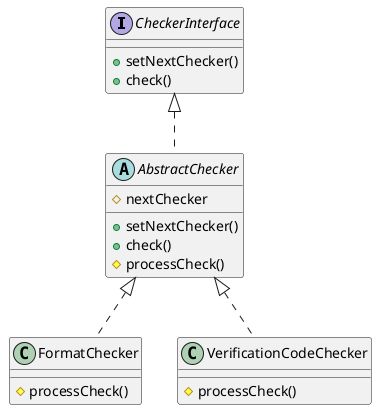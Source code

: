 @startuml

interface CheckerInterface {
    + setNextChecker()
    + check()
}

abstract class AbstractChecker {
    # nextChecker
	+ setNextChecker()
	+ check()
	# processCheck()
}

class FormatChecker {
	# processCheck()
}

class VerificationCodeChecker {
	# processCheck()
}

CheckerInterface <|.. AbstractChecker
AbstractChecker <|.. FormatChecker
AbstractChecker <|.. VerificationCodeChecker

@enduml

